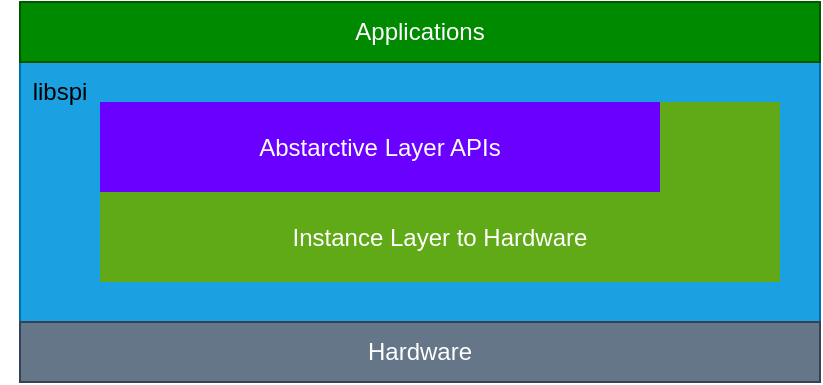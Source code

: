 <mxfile>
    <diagram id="w2hxBi2JV_4MYDyX1UYj" name="第 1 页">
        <mxGraphModel dx="670" dy="311" grid="1" gridSize="10" guides="1" tooltips="1" connect="1" arrows="1" fold="1" page="1" pageScale="1" pageWidth="827" pageHeight="1169" math="0" shadow="0">
            <root>
                <mxCell id="0"/>
                <mxCell id="1" parent="0"/>
                <mxCell id="5" value="" style="rounded=0;whiteSpace=wrap;html=1;fillColor=#1ba1e2;fontColor=#ffffff;strokeColor=#006EAF;glass=0;" vertex="1" parent="1">
                    <mxGeometry x="120" y="80" width="400" height="130" as="geometry"/>
                </mxCell>
                <mxCell id="3" value="libspi" style="text;html=1;strokeColor=none;fillColor=none;align=center;verticalAlign=middle;whiteSpace=wrap;rounded=0;" vertex="1" parent="1">
                    <mxGeometry x="110" y="80" width="60" height="30" as="geometry"/>
                </mxCell>
                <mxCell id="4" value="Abstarctive Layer APIs" style="rounded=0;whiteSpace=wrap;html=1;fillColor=#6a00ff;fontColor=#ffffff;strokeColor=none;" vertex="1" parent="1">
                    <mxGeometry x="160" y="100" width="280" height="45" as="geometry"/>
                </mxCell>
                <mxCell id="8" value="" style="edgeStyle=none;html=1;" edge="1" parent="1" source="6" target="4">
                    <mxGeometry relative="1" as="geometry"/>
                </mxCell>
                <mxCell id="6" value="Instance Layer to Hardware" style="rounded=0;whiteSpace=wrap;html=1;fillColor=#60a917;fontColor=#ffffff;strokeColor=none;glass=0;" vertex="1" parent="1">
                    <mxGeometry x="160" y="145" width="340" height="45" as="geometry"/>
                </mxCell>
                <mxCell id="9" value="" style="rounded=0;whiteSpace=wrap;html=1;fillColor=#60a917;fontColor=#ffffff;strokeColor=none;" vertex="1" parent="1">
                    <mxGeometry x="440" y="100" width="60" height="45" as="geometry"/>
                </mxCell>
                <mxCell id="10" value="&lt;font color=&quot;#ffffff&quot;&gt;Hardware&lt;/font&gt;" style="rounded=0;whiteSpace=wrap;html=1;glass=0;sketch=0;fillColor=#647687;strokeColor=#314354;fontColor=#ffffff;" vertex="1" parent="1">
                    <mxGeometry x="120" y="210" width="400" height="30" as="geometry"/>
                </mxCell>
                <mxCell id="11" value="&lt;font color=&quot;#ffffff&quot;&gt;Applications&lt;/font&gt;" style="rounded=0;whiteSpace=wrap;html=1;glass=0;sketch=0;fillColor=#008a00;fontColor=#ffffff;strokeColor=#005700;" vertex="1" parent="1">
                    <mxGeometry x="120" y="50" width="400" height="30" as="geometry"/>
                </mxCell>
            </root>
        </mxGraphModel>
    </diagram>
</mxfile>